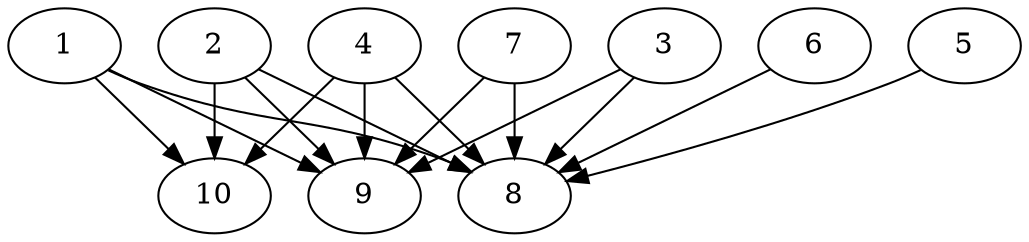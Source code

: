// DAG automatically generated by daggen at Thu Oct  3 13:58:04 2019
// ./daggen --dot -n 10 --ccr 0.3 --fat 0.9 --regular 0.9 --density 0.9 --mindata 5242880 --maxdata 52428800 
digraph G {
  1 [size="170956800", alpha="0.00", expect_size="51287040"] 
  1 -> 8 [size ="51287040"]
  1 -> 9 [size ="51287040"]
  1 -> 10 [size ="51287040"]
  2 [size="71396693", alpha="0.19", expect_size="21419008"] 
  2 -> 8 [size ="21419008"]
  2 -> 9 [size ="21419008"]
  2 -> 10 [size ="21419008"]
  3 [size="64232107", alpha="0.01", expect_size="19269632"] 
  3 -> 8 [size ="19269632"]
  3 -> 9 [size ="19269632"]
  4 [size="164577280", alpha="0.09", expect_size="49373184"] 
  4 -> 8 [size ="49373184"]
  4 -> 9 [size ="49373184"]
  4 -> 10 [size ="49373184"]
  5 [size="111602347", alpha="0.02", expect_size="33480704"] 
  5 -> 8 [size ="33480704"]
  6 [size="98409813", alpha="0.11", expect_size="29522944"] 
  6 -> 8 [size ="29522944"]
  7 [size="92801707", alpha="0.14", expect_size="27840512"] 
  7 -> 8 [size ="27840512"]
  7 -> 9 [size ="27840512"]
  8 [size="133403307", alpha="0.03", expect_size="40020992"] 
  9 [size="109318827", alpha="0.11", expect_size="32795648"] 
  10 [size="18097493", alpha="0.10", expect_size="5429248"] 
}
